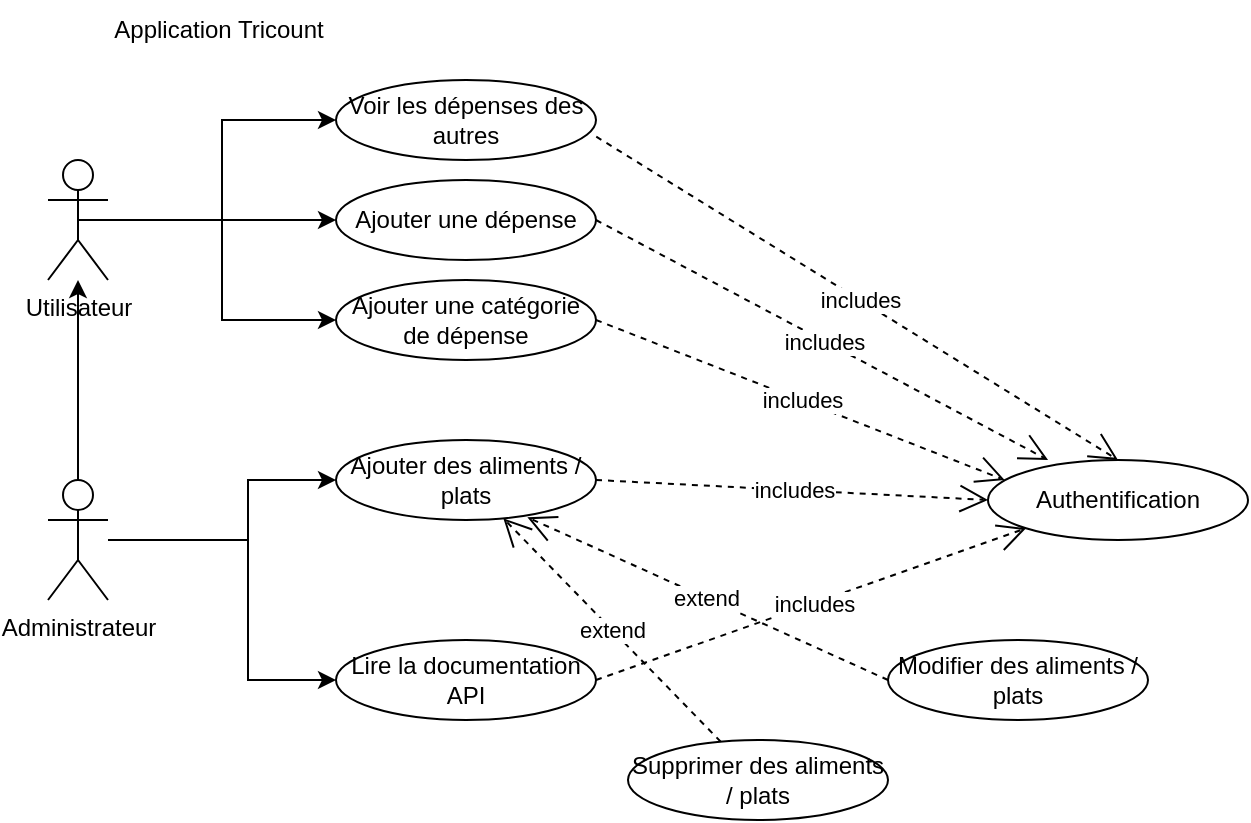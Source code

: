 <mxfile version="21.3.2" type="device">
  <diagram name="Page-1" id="_YOqrEhvVYRJiGp-97S-">
    <mxGraphModel dx="989" dy="521" grid="1" gridSize="10" guides="1" tooltips="1" connect="1" arrows="1" fold="1" page="1" pageScale="1" pageWidth="827" pageHeight="1169" math="0" shadow="0">
      <root>
        <mxCell id="0" />
        <mxCell id="1" parent="0" />
        <mxCell id="PITD9-UTJYJh-x9IKWP--2" style="edgeStyle=orthogonalEdgeStyle;rounded=0;orthogonalLoop=1;jettySize=auto;html=1;entryX=0;entryY=0.5;entryDx=0;entryDy=0;" parent="1" source="PITD9-UTJYJh-x9IKWP--5" target="PITD9-UTJYJh-x9IKWP--9" edge="1">
          <mxGeometry relative="1" as="geometry">
            <Array as="points">
              <mxPoint x="240" y="430" />
              <mxPoint x="240" y="500" />
            </Array>
          </mxGeometry>
        </mxCell>
        <mxCell id="PITD9-UTJYJh-x9IKWP--3" style="edgeStyle=orthogonalEdgeStyle;rounded=0;orthogonalLoop=1;jettySize=auto;html=1;" parent="1" source="PITD9-UTJYJh-x9IKWP--5" target="PITD9-UTJYJh-x9IKWP--7" edge="1">
          <mxGeometry relative="1" as="geometry" />
        </mxCell>
        <mxCell id="PITD9-UTJYJh-x9IKWP--4" style="edgeStyle=orthogonalEdgeStyle;rounded=0;orthogonalLoop=1;jettySize=auto;html=1;" parent="1" source="PITD9-UTJYJh-x9IKWP--5" target="PITD9-UTJYJh-x9IKWP--11" edge="1">
          <mxGeometry relative="1" as="geometry">
            <Array as="points">
              <mxPoint x="240" y="430" />
              <mxPoint x="240" y="400" />
            </Array>
          </mxGeometry>
        </mxCell>
        <mxCell id="PITD9-UTJYJh-x9IKWP--5" value="Administrateur" style="shape=umlActor;verticalLabelPosition=bottom;verticalAlign=top;html=1;outlineConnect=0;" parent="1" vertex="1">
          <mxGeometry x="140" y="400" width="30" height="60" as="geometry" />
        </mxCell>
        <mxCell id="PITD9-UTJYJh-x9IKWP--6" style="edgeStyle=orthogonalEdgeStyle;rounded=0;orthogonalLoop=1;jettySize=auto;html=1;" parent="1" source="PITD9-UTJYJh-x9IKWP--7" target="PITD9-UTJYJh-x9IKWP--10" edge="1">
          <mxGeometry relative="1" as="geometry" />
        </mxCell>
        <mxCell id="PITD9-UTJYJh-x9IKWP--7" value="Utilisateur" style="shape=umlActor;verticalLabelPosition=bottom;verticalAlign=top;html=1;outlineConnect=0;" parent="1" vertex="1">
          <mxGeometry x="140" y="240" width="30" height="60" as="geometry" />
        </mxCell>
        <mxCell id="PITD9-UTJYJh-x9IKWP--8" value="Application Tricount" style="text;html=1;align=center;verticalAlign=middle;resizable=0;points=[];autosize=1;strokeColor=none;fillColor=none;" parent="1" vertex="1">
          <mxGeometry x="160" y="160" width="130" height="30" as="geometry" />
        </mxCell>
        <mxCell id="PITD9-UTJYJh-x9IKWP--9" value="Lire la documentation API&lt;span style=&quot;color: rgba(0, 0, 0, 0); font-family: monospace; font-size: 0px; text-align: start;&quot;&gt;%3CmxGraphModel%3E%3Croot%3E%3CmxCell%20id%3D%220%22%2F%3E%3CmxCell%20id%3D%221%22%20parent%3D%220%22%2F%3E%3CmxCell%20id%3D%222%22%20value%3D%22Administrateur%22%20style%3D%22shape%3DumlActor%3BverticalLabelPosition%3Dbottom%3BverticalAlign%3Dtop%3Bhtml%3D1%3BoutlineConnect%3D0%3B%22%20vertex%3D%221%22%20parent%3D%221%22%3E%3CmxGeometry%20x%3D%22120%22%20y%3D%22400%22%20width%3D%2230%22%20height%3D%2260%22%20as%3D%22geometry%22%2F%3E%3C%2FmxCell%3E%3C%2Froot%3E%3C%2FmxGraphModel%3E&lt;/span&gt;" style="ellipse;whiteSpace=wrap;html=1;" parent="1" vertex="1">
          <mxGeometry x="284" y="480" width="130" height="40" as="geometry" />
        </mxCell>
        <mxCell id="PITD9-UTJYJh-x9IKWP--10" value="Ajouter une dépense" style="ellipse;whiteSpace=wrap;html=1;" parent="1" vertex="1">
          <mxGeometry x="284" y="250" width="130" height="40" as="geometry" />
        </mxCell>
        <mxCell id="PITD9-UTJYJh-x9IKWP--11" value="Ajouter des aliments / plats" style="ellipse;whiteSpace=wrap;html=1;" parent="1" vertex="1">
          <mxGeometry x="284" y="380" width="130" height="40" as="geometry" />
        </mxCell>
        <mxCell id="PITD9-UTJYJh-x9IKWP--12" value="Modifier des aliments / plats" style="ellipse;whiteSpace=wrap;html=1;" parent="1" vertex="1">
          <mxGeometry x="560" y="480" width="130" height="40" as="geometry" />
        </mxCell>
        <mxCell id="PITD9-UTJYJh-x9IKWP--13" value="Supprimer des aliments / plats" style="ellipse;whiteSpace=wrap;html=1;" parent="1" vertex="1">
          <mxGeometry x="430" y="530" width="130" height="40" as="geometry" />
        </mxCell>
        <mxCell id="PITD9-UTJYJh-x9IKWP--15" value="extend" style="endArrow=open;endSize=12;dashed=1;html=1;rounded=0;entryX=0.736;entryY=0.966;entryDx=0;entryDy=0;exitX=0;exitY=0.5;exitDx=0;exitDy=0;entryPerimeter=0;" parent="1" source="PITD9-UTJYJh-x9IKWP--12" target="PITD9-UTJYJh-x9IKWP--11" edge="1">
          <mxGeometry x="0.012" width="160" relative="1" as="geometry">
            <mxPoint x="498.312" y="376.51" as="sourcePoint" />
            <mxPoint x="424" y="410" as="targetPoint" />
            <Array as="points" />
            <mxPoint as="offset" />
          </mxGeometry>
        </mxCell>
        <mxCell id="PITD9-UTJYJh-x9IKWP--16" value="extend" style="endArrow=open;endSize=12;dashed=1;html=1;rounded=0;" parent="1" source="PITD9-UTJYJh-x9IKWP--13" target="PITD9-UTJYJh-x9IKWP--11" edge="1">
          <mxGeometry width="160" relative="1" as="geometry">
            <mxPoint x="468.475" y="359.875" as="sourcePoint" />
            <mxPoint x="349" y="380" as="targetPoint" />
            <Array as="points" />
          </mxGeometry>
        </mxCell>
        <mxCell id="PITD9-UTJYJh-x9IKWP--17" value="Authentification" style="ellipse;whiteSpace=wrap;html=1;" parent="1" vertex="1">
          <mxGeometry x="610" y="390" width="130" height="40" as="geometry" />
        </mxCell>
        <mxCell id="PITD9-UTJYJh-x9IKWP--18" value="includes" style="endArrow=open;endSize=12;dashed=1;html=1;rounded=0;entryX=0;entryY=1;entryDx=0;entryDy=0;exitX=1;exitY=0.5;exitDx=0;exitDy=0;" parent="1" source="PITD9-UTJYJh-x9IKWP--9" target="PITD9-UTJYJh-x9IKWP--17" edge="1">
          <mxGeometry x="0.012" width="160" relative="1" as="geometry">
            <mxPoint x="440" y="460" as="sourcePoint" />
            <mxPoint x="390" y="429" as="targetPoint" />
            <Array as="points" />
            <mxPoint as="offset" />
          </mxGeometry>
        </mxCell>
        <mxCell id="PITD9-UTJYJh-x9IKWP--19" value="includes" style="endArrow=open;endSize=12;dashed=1;html=1;rounded=0;entryX=0.231;entryY=0;entryDx=0;entryDy=0;exitX=1;exitY=0.5;exitDx=0;exitDy=0;entryPerimeter=0;" parent="1" source="PITD9-UTJYJh-x9IKWP--10" target="PITD9-UTJYJh-x9IKWP--17" edge="1">
          <mxGeometry x="0.012" width="160" relative="1" as="geometry">
            <mxPoint x="359" y="530" as="sourcePoint" />
            <mxPoint x="399" y="608" as="targetPoint" />
            <Array as="points" />
            <mxPoint as="offset" />
          </mxGeometry>
        </mxCell>
        <mxCell id="PITD9-UTJYJh-x9IKWP--20" value="includes" style="endArrow=open;endSize=12;dashed=1;html=1;rounded=0;entryX=0;entryY=0.5;entryDx=0;entryDy=0;exitX=1;exitY=0.5;exitDx=0;exitDy=0;" parent="1" source="PITD9-UTJYJh-x9IKWP--11" target="PITD9-UTJYJh-x9IKWP--17" edge="1">
          <mxGeometry x="0.012" width="160" relative="1" as="geometry">
            <mxPoint x="369" y="540" as="sourcePoint" />
            <mxPoint x="409" y="618" as="targetPoint" />
            <Array as="points" />
            <mxPoint as="offset" />
          </mxGeometry>
        </mxCell>
        <mxCell id="PITD9-UTJYJh-x9IKWP--21" value="Voir les dépenses des autres" style="ellipse;whiteSpace=wrap;html=1;" parent="1" vertex="1">
          <mxGeometry x="284" y="200" width="130" height="40" as="geometry" />
        </mxCell>
        <mxCell id="PITD9-UTJYJh-x9IKWP--22" style="edgeStyle=orthogonalEdgeStyle;rounded=0;orthogonalLoop=1;jettySize=auto;html=1;entryX=0;entryY=0.5;entryDx=0;entryDy=0;exitX=0.5;exitY=0.5;exitDx=0;exitDy=0;exitPerimeter=0;" parent="1" source="PITD9-UTJYJh-x9IKWP--7" target="PITD9-UTJYJh-x9IKWP--21" edge="1">
          <mxGeometry relative="1" as="geometry">
            <mxPoint x="170" y="270" as="sourcePoint" />
            <mxPoint x="294" y="280" as="targetPoint" />
          </mxGeometry>
        </mxCell>
        <mxCell id="PITD9-UTJYJh-x9IKWP--23" value="includes" style="endArrow=open;endSize=12;dashed=1;html=1;rounded=0;entryX=0.5;entryY=0;entryDx=0;entryDy=0;exitX=1.001;exitY=0.708;exitDx=0;exitDy=0;exitPerimeter=0;" parent="1" source="PITD9-UTJYJh-x9IKWP--21" target="PITD9-UTJYJh-x9IKWP--17" edge="1">
          <mxGeometry x="0.012" width="160" relative="1" as="geometry">
            <mxPoint x="424" y="280" as="sourcePoint" />
            <mxPoint x="759" y="436" as="targetPoint" />
            <Array as="points" />
            <mxPoint as="offset" />
          </mxGeometry>
        </mxCell>
        <mxCell id="PITD9-UTJYJh-x9IKWP--24" value="Ajouter une catégorie de dépense" style="ellipse;whiteSpace=wrap;html=1;" parent="1" vertex="1">
          <mxGeometry x="284" y="300" width="130" height="40" as="geometry" />
        </mxCell>
        <mxCell id="PITD9-UTJYJh-x9IKWP--25" style="edgeStyle=orthogonalEdgeStyle;rounded=0;orthogonalLoop=1;jettySize=auto;html=1;entryX=0;entryY=0.5;entryDx=0;entryDy=0;exitX=0.5;exitY=0.5;exitDx=0;exitDy=0;exitPerimeter=0;" parent="1" source="PITD9-UTJYJh-x9IKWP--7" target="PITD9-UTJYJh-x9IKWP--24" edge="1">
          <mxGeometry relative="1" as="geometry">
            <mxPoint x="180" y="280" as="sourcePoint" />
            <mxPoint x="294" y="230" as="targetPoint" />
          </mxGeometry>
        </mxCell>
        <mxCell id="PITD9-UTJYJh-x9IKWP--26" value="includes" style="endArrow=open;endSize=12;dashed=1;html=1;rounded=0;entryX=0.064;entryY=0.25;entryDx=0;entryDy=0;exitX=1;exitY=0.5;exitDx=0;exitDy=0;entryPerimeter=0;" parent="1" source="PITD9-UTJYJh-x9IKWP--24" target="PITD9-UTJYJh-x9IKWP--17" edge="1">
          <mxGeometry x="0.012" width="160" relative="1" as="geometry">
            <mxPoint x="424" y="280" as="sourcePoint" />
            <mxPoint x="629" y="416" as="targetPoint" />
            <Array as="points" />
            <mxPoint as="offset" />
          </mxGeometry>
        </mxCell>
      </root>
    </mxGraphModel>
  </diagram>
</mxfile>
